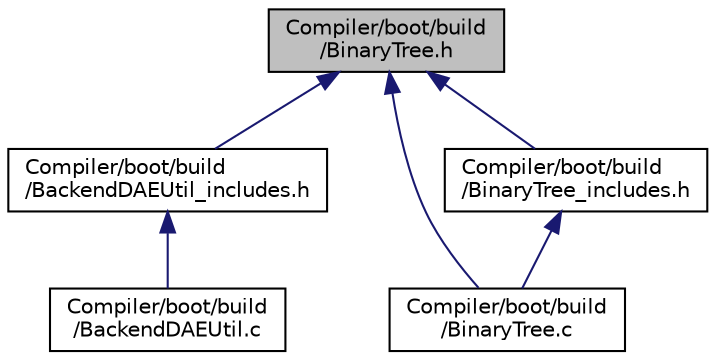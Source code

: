 digraph "Compiler/boot/build/BinaryTree.h"
{
  edge [fontname="Helvetica",fontsize="10",labelfontname="Helvetica",labelfontsize="10"];
  node [fontname="Helvetica",fontsize="10",shape=record];
  Node6 [label="Compiler/boot/build\l/BinaryTree.h",height=0.2,width=0.4,color="black", fillcolor="grey75", style="filled", fontcolor="black"];
  Node6 -> Node7 [dir="back",color="midnightblue",fontsize="10",style="solid",fontname="Helvetica"];
  Node7 [label="Compiler/boot/build\l/BackendDAEUtil_includes.h",height=0.2,width=0.4,color="black", fillcolor="white", style="filled",URL="$d1/d86/_backend_d_a_e_util__includes_8h.html"];
  Node7 -> Node8 [dir="back",color="midnightblue",fontsize="10",style="solid",fontname="Helvetica"];
  Node8 [label="Compiler/boot/build\l/BackendDAEUtil.c",height=0.2,width=0.4,color="black", fillcolor="white", style="filled",URL="$d4/dac/_backend_d_a_e_util_8c.html"];
  Node6 -> Node9 [dir="back",color="midnightblue",fontsize="10",style="solid",fontname="Helvetica"];
  Node9 [label="Compiler/boot/build\l/BinaryTree.c",height=0.2,width=0.4,color="black", fillcolor="white", style="filled",URL="$d4/ddb/_binary_tree_8c.html"];
  Node6 -> Node10 [dir="back",color="midnightblue",fontsize="10",style="solid",fontname="Helvetica"];
  Node10 [label="Compiler/boot/build\l/BinaryTree_includes.h",height=0.2,width=0.4,color="black", fillcolor="white", style="filled",URL="$d2/dcb/_binary_tree__includes_8h.html"];
  Node10 -> Node9 [dir="back",color="midnightblue",fontsize="10",style="solid",fontname="Helvetica"];
}
